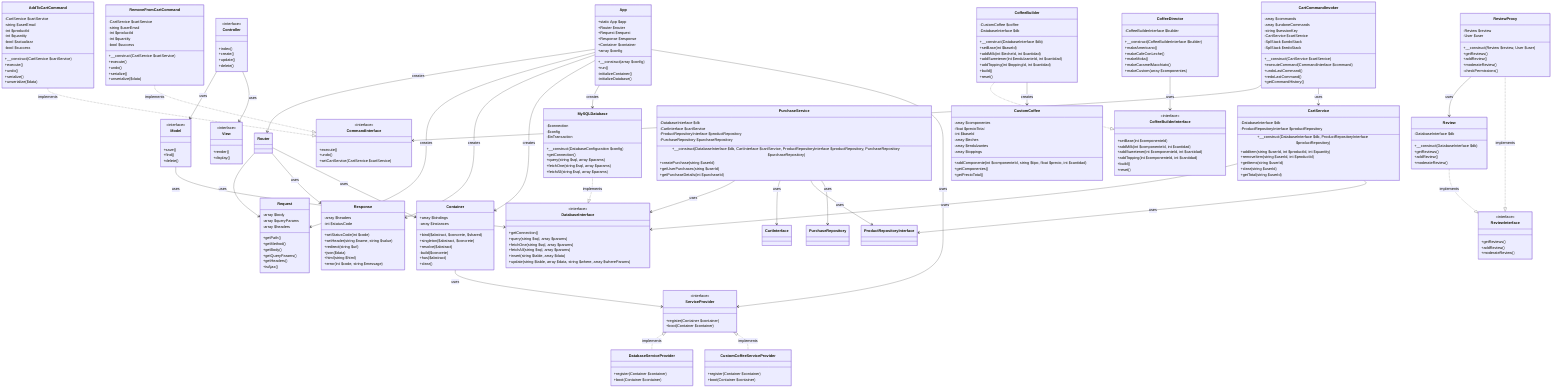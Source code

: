 classDiagram
    %% MVC Architecture
    class Controller {
        <<interface>>
        +index()
        +create()
        +update()
        +delete()
    }

    class Model {
        <<interface>>
        +save()
        +find()
        +delete()
    }

    class View {
        <<interface>>
        +render()
        +display()
    }

    %% Core Classes
    class App {
        +static App $app
        +Router $router
        +Request $request
        +Response $response
        +Container $container
        +array $config
        +__construct(array $config)
        +run()
        -initializeContainer()
        -initializeDatabase()
    }

    class Container {
        +array $bindings
        -array $instances
        +bind($abstract, $concrete, $shared)
        +singleton($abstract, $concrete)
        +resolve($abstract)
        -build($concrete)
        +has($abstract)
        +clear()
    }

    %% Dependency Injection
    class ServiceProvider {
        <<interface>>
        +register(Container $container)
        +boot(Container $container)
    }

    class DatabaseServiceProvider {
        +register(Container $container)
        +boot(Container $container)
    }

    class CustomCoffeeServiceProvider {
        +register(Container $container)
        +boot(Container $container)
    }

    %% Request/Response Classes
    class Request {
        -array $body
        -array $queryParams
        -array $headers
        +getPath()
        +getMethod()
        +getBody()
        +getQueryParams()
        +getHeaders()
        +isAjax()
    }

    class Response {
        -array $headers
        -int $statusCode
        +setStatusCode(int $code)
        +setHeader(string $name, string $value)
        +redirect(string $url)
        +json($data)
        +html(string $html)
        +error(int $code, string $message)
    }

    %% Database Classes
    class DatabaseInterface {
        <<interface>>
        +getConnection()
        +query(string $sql, array $params)
        +fetchOne(string $sql, array $params)
        +fetchAll(string $sql, array $params)
        +insert(string $table, array $data)
        +update(string $table, array $data, string $where, array $whereParams)
    }

    class MySQLDatabase {
        -$connection
        -$config
        -$inTransaction
        +__construct(DatabaseConfiguration $config)
        +getConnection()
        +query(string $sql, array $params)
        +fetchOne(string $sql, array $params)
        +fetchAll(string $sql, array $params)
    }

    %% Review System (Proxy Pattern)
    class ReviewInterface {
        <<interface>>
        +getReviews()
        +addReview()
        +moderateReview()
    }

    class Review {
        -DatabaseInterface $db
        +__construct(DatabaseInterface $db)
        +getReviews()
        +addReview()
        +moderateReview()
    }

    class ReviewProxy {
        -Review $review
        -User $user
        +__construct(Review $review, User $user)
        +getReviews()
        +addReview()
        +moderateReview()
        -checkPermissions()
    }

    %% Shop Classes (Command Pattern)
    class CommandInterface {
        <<interface>>
        +execute()
        +undo()
        +setCartService(CartService $cartService)
    }

    class AddToCartCommand {
        -CartService $cartService
        -string $userEmail
        -int $productId
        -int $quantity
        -bool $actualizar
        -bool $success
        +__construct(CartService $cartService)
        +execute()
        +undo()
        +serialize()
        +unserialize($data)
    }

    class RemoveFromCartCommand {
        -CartService $cartService
        -string $userEmail
        -int $productId
        -int $quantity
        -bool $success
        +__construct(CartService $cartService)
        +execute()
        +undo()
        +serialize()
        +unserialize($data)
    }

    class CartCommandInvoker {
        -array $commands
        -array $undoneCommands
        -string $sessionKey
        -CartService $cartService
        -SplStack $undoStack
        -SplStack $redoStack
        +__construct(CartService $cartService)
        +executeCommand(CommandInterface $command)
        +undoLastCommand()
        +redoLastCommand()
        +getCommandHistory()
    }

    %% Custom Coffee Classes (Builder Pattern)
    class CustomCoffee {
        -array $componentes
        -float $precioTotal
        -int $baseId
        -array $leches
        -array $endulzantes
        -array $toppings
        +addComponente(int $componenteId, string $tipo, float $precio, int $cantidad)
        +getComponentes()
        +getPrecioTotal()
    }

    class CoffeeBuilderInterface {
        <<interface>>
        +setBase(int $componenteId)
        +addMilk(int $componenteId, int $cantidad)
        +addSweetener(int $componenteId, int $cantidad)
        +addTopping(int $componenteId, int $cantidad)
        +build()
        +reset()
    }

    class CoffeeBuilder {
        -CustomCoffee $coffee
        -DatabaseInterface $db
        +__construct(DatabaseInterface $db)
        +setBase(int $baseId)
        +addMilk(int $lecheId, int $cantidad)
        +addSweetener(int $endulzanteId, int $cantidad)
        +addTopping(int $toppingId, int $cantidad)
        +build()
        +reset()
    }

    class CoffeeDirector {
        -CoffeeBuilderInterface $builder
        +__construct(CoffeeBuilderInterface $builder)
        +makeAmericano()
        +makeCafeConLeche()
        +makeMoka()
        +makeCaramelMacchiato()
        +makeCustom(array $componentes)
    }

    %% Shop Services
    class CartService {
        -DatabaseInterface $db
        -ProductRepositoryInterface $productRepository
        +__construct(DatabaseInterface $db, ProductRepositoryInterface $productRepository)
        +addItem(string $userId, int $productId, int $quantity)
        +removeItem(string $userId, int $productId)
        +getItems(string $userId)
        +clear(string $userId)
        +getTotal(string $userId)
    }

    class PurchaseService {
        -DatabaseInterface $db
        -CartInterface $cartService
        -ProductRepositoryInterface $productRepository
        -PurchaseRepository $purchaseRepository
        +__construct(DatabaseInterface $db, CartInterface $cartService, ProductRepositoryInterface $productRepository, PurchaseRepository $purchaseRepository)
        +createPurchase(string $userId)
        +getUserPurchases(string $userId)
        +getPurchaseDetails(int $purchaseId)
    }

    %% MVC Relationships
    Controller --> Model : uses
    Controller --> View : uses
    Model --> DatabaseInterface : uses

    %% Core Relationships
    App --> Router : creates
    App --> Request : creates
    App --> Response : creates
    App --> Container : creates
    App --> MySQLDatabase : creates
    
    Router --> Request : uses
    Router --> Response : uses
    Router --> Container : uses
    
    MySQLDatabase ..|> DatabaseInterface : implements
    
    %% Dependency Injection Relationships
    ServiceProvider <|.. DatabaseServiceProvider : implements
    ServiceProvider <|.. CustomCoffeeServiceProvider : implements
    Container --> ServiceProvider : uses
    App --> ServiceProvider : uses
    
    %% Review System Relationships
    Review ..|> ReviewInterface : implements
    ReviewProxy --> Review : uses
    ReviewProxy ..|> ReviewInterface : implements
    
    %% Command Pattern Relationships
    AddToCartCommand ..|> CommandInterface : implements
    RemoveFromCartCommand ..|> CommandInterface : implements
    CartCommandInvoker --> CommandInterface : uses
    CartCommandInvoker --> CartService : uses
    
    %% Builder Pattern Relationships
    CoffeeBuilder ..|> CoffeeBuilderInterface : implements
    CoffeeBuilder --> CustomCoffee : creates
    CoffeeDirector --> CoffeeBuilderInterface : uses
    
    %% Service Layer Relationships
    CartService --> DatabaseInterface : uses
    CartService --> ProductRepositoryInterface : uses
    PurchaseService --> DatabaseInterface : uses
    PurchaseService --> CartInterface : uses
    PurchaseService --> ProductRepositoryInterface : uses
    PurchaseService --> PurchaseRepository : uses